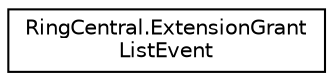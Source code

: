 digraph "Graphical Class Hierarchy"
{
 // LATEX_PDF_SIZE
  edge [fontname="Helvetica",fontsize="10",labelfontname="Helvetica",labelfontsize="10"];
  node [fontname="Helvetica",fontsize="10",shape=record];
  rankdir="LR";
  Node0 [label="RingCentral.ExtensionGrant\lListEvent",height=0.2,width=0.4,color="black", fillcolor="white", style="filled",URL="$classRingCentral_1_1ExtensionGrantListEvent.html",tooltip=" "];
}
